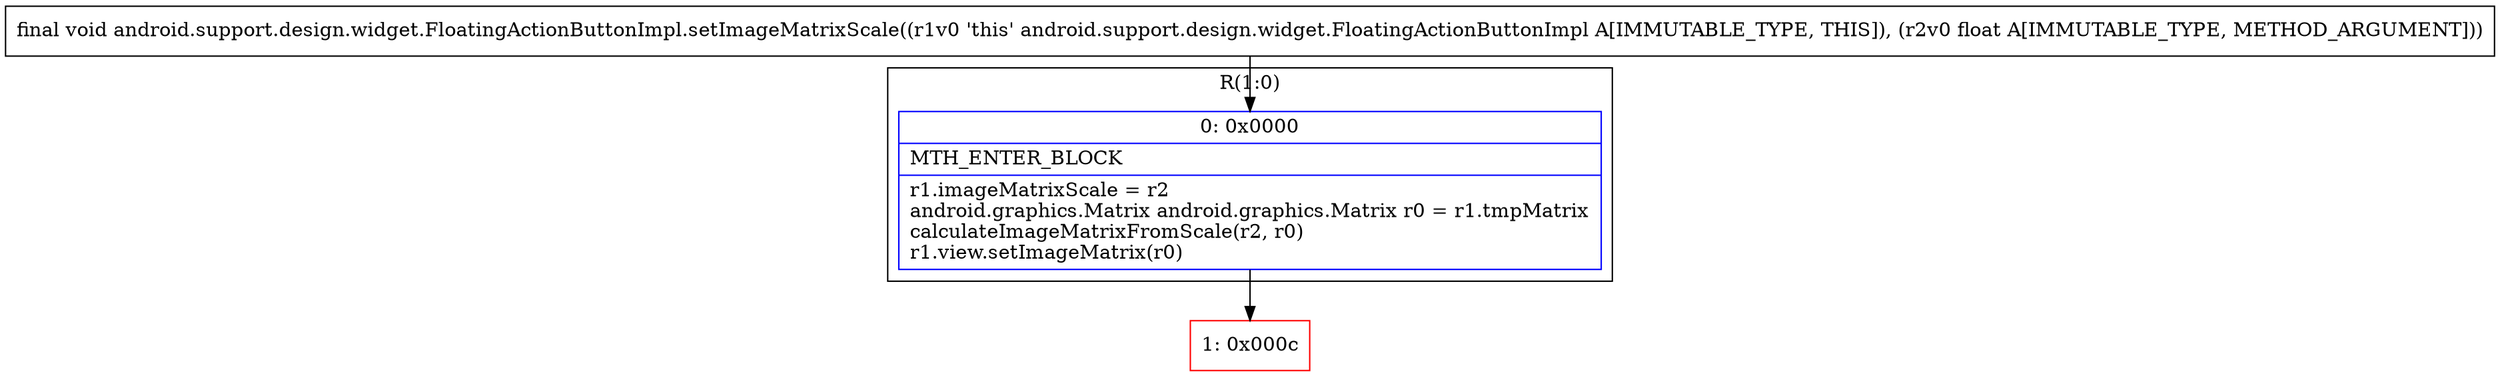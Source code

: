 digraph "CFG forandroid.support.design.widget.FloatingActionButtonImpl.setImageMatrixScale(F)V" {
subgraph cluster_Region_1442615379 {
label = "R(1:0)";
node [shape=record,color=blue];
Node_0 [shape=record,label="{0\:\ 0x0000|MTH_ENTER_BLOCK\l|r1.imageMatrixScale = r2\landroid.graphics.Matrix android.graphics.Matrix r0 = r1.tmpMatrix\lcalculateImageMatrixFromScale(r2, r0)\lr1.view.setImageMatrix(r0)\l}"];
}
Node_1 [shape=record,color=red,label="{1\:\ 0x000c}"];
MethodNode[shape=record,label="{final void android.support.design.widget.FloatingActionButtonImpl.setImageMatrixScale((r1v0 'this' android.support.design.widget.FloatingActionButtonImpl A[IMMUTABLE_TYPE, THIS]), (r2v0 float A[IMMUTABLE_TYPE, METHOD_ARGUMENT])) }"];
MethodNode -> Node_0;
Node_0 -> Node_1;
}

